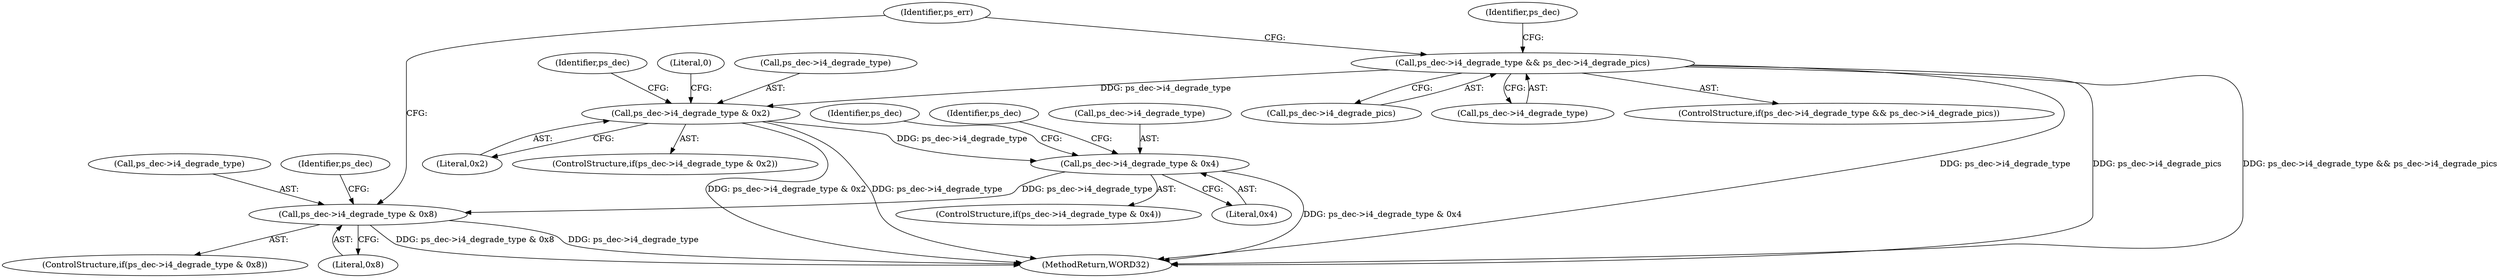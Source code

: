 digraph "0_Android_f634481e940421020e52f511c1fb34aac1db4b2f@pointer" {
"1000405" [label="(Call,ps_dec->i4_degrade_type & 0x2)"];
"1000329" [label="(Call,ps_dec->i4_degrade_type && ps_dec->i4_degrade_pics)"];
"1000423" [label="(Call,ps_dec->i4_degrade_type & 0x4)"];
"1000434" [label="(Call,ps_dec->i4_degrade_type & 0x8)"];
"1000434" [label="(Call,ps_dec->i4_degrade_type & 0x8)"];
"1000333" [label="(Call,ps_dec->i4_degrade_pics)"];
"1000438" [label="(Literal,0x8)"];
"1000340" [label="(Identifier,ps_dec)"];
"1000330" [label="(Call,ps_dec->i4_degrade_type)"];
"1000441" [label="(Identifier,ps_dec)"];
"1000328" [label="(ControlStructure,if(ps_dec->i4_degrade_type && ps_dec->i4_degrade_pics))"];
"1000409" [label="(Literal,0x2)"];
"1000422" [label="(ControlStructure,if(ps_dec->i4_degrade_type & 0x4))"];
"1000453" [label="(Identifier,ps_err)"];
"1000433" [label="(ControlStructure,if(ps_dec->i4_degrade_type & 0x8))"];
"1000427" [label="(Literal,0x4)"];
"1000406" [label="(Call,ps_dec->i4_degrade_type)"];
"1000405" [label="(Call,ps_dec->i4_degrade_type & 0x2)"];
"1000435" [label="(Call,ps_dec->i4_degrade_type)"];
"1000404" [label="(ControlStructure,if(ps_dec->i4_degrade_type & 0x2))"];
"1000424" [label="(Call,ps_dec->i4_degrade_type)"];
"1000329" [label="(Call,ps_dec->i4_degrade_type && ps_dec->i4_degrade_pics)"];
"1000436" [label="(Identifier,ps_dec)"];
"1000412" [label="(Identifier,ps_dec)"];
"1000417" [label="(Literal,0)"];
"1000430" [label="(Identifier,ps_dec)"];
"1000423" [label="(Call,ps_dec->i4_degrade_type & 0x4)"];
"1002154" [label="(MethodReturn,WORD32)"];
"1000405" -> "1000404"  [label="AST: "];
"1000405" -> "1000409"  [label="CFG: "];
"1000406" -> "1000405"  [label="AST: "];
"1000409" -> "1000405"  [label="AST: "];
"1000412" -> "1000405"  [label="CFG: "];
"1000417" -> "1000405"  [label="CFG: "];
"1000405" -> "1002154"  [label="DDG: ps_dec->i4_degrade_type & 0x2"];
"1000405" -> "1002154"  [label="DDG: ps_dec->i4_degrade_type"];
"1000329" -> "1000405"  [label="DDG: ps_dec->i4_degrade_type"];
"1000405" -> "1000423"  [label="DDG: ps_dec->i4_degrade_type"];
"1000329" -> "1000328"  [label="AST: "];
"1000329" -> "1000330"  [label="CFG: "];
"1000329" -> "1000333"  [label="CFG: "];
"1000330" -> "1000329"  [label="AST: "];
"1000333" -> "1000329"  [label="AST: "];
"1000340" -> "1000329"  [label="CFG: "];
"1000453" -> "1000329"  [label="CFG: "];
"1000329" -> "1002154"  [label="DDG: ps_dec->i4_degrade_pics"];
"1000329" -> "1002154"  [label="DDG: ps_dec->i4_degrade_type && ps_dec->i4_degrade_pics"];
"1000329" -> "1002154"  [label="DDG: ps_dec->i4_degrade_type"];
"1000423" -> "1000422"  [label="AST: "];
"1000423" -> "1000427"  [label="CFG: "];
"1000424" -> "1000423"  [label="AST: "];
"1000427" -> "1000423"  [label="AST: "];
"1000430" -> "1000423"  [label="CFG: "];
"1000436" -> "1000423"  [label="CFG: "];
"1000423" -> "1002154"  [label="DDG: ps_dec->i4_degrade_type & 0x4"];
"1000423" -> "1000434"  [label="DDG: ps_dec->i4_degrade_type"];
"1000434" -> "1000433"  [label="AST: "];
"1000434" -> "1000438"  [label="CFG: "];
"1000435" -> "1000434"  [label="AST: "];
"1000438" -> "1000434"  [label="AST: "];
"1000441" -> "1000434"  [label="CFG: "];
"1000453" -> "1000434"  [label="CFG: "];
"1000434" -> "1002154"  [label="DDG: ps_dec->i4_degrade_type & 0x8"];
"1000434" -> "1002154"  [label="DDG: ps_dec->i4_degrade_type"];
}
